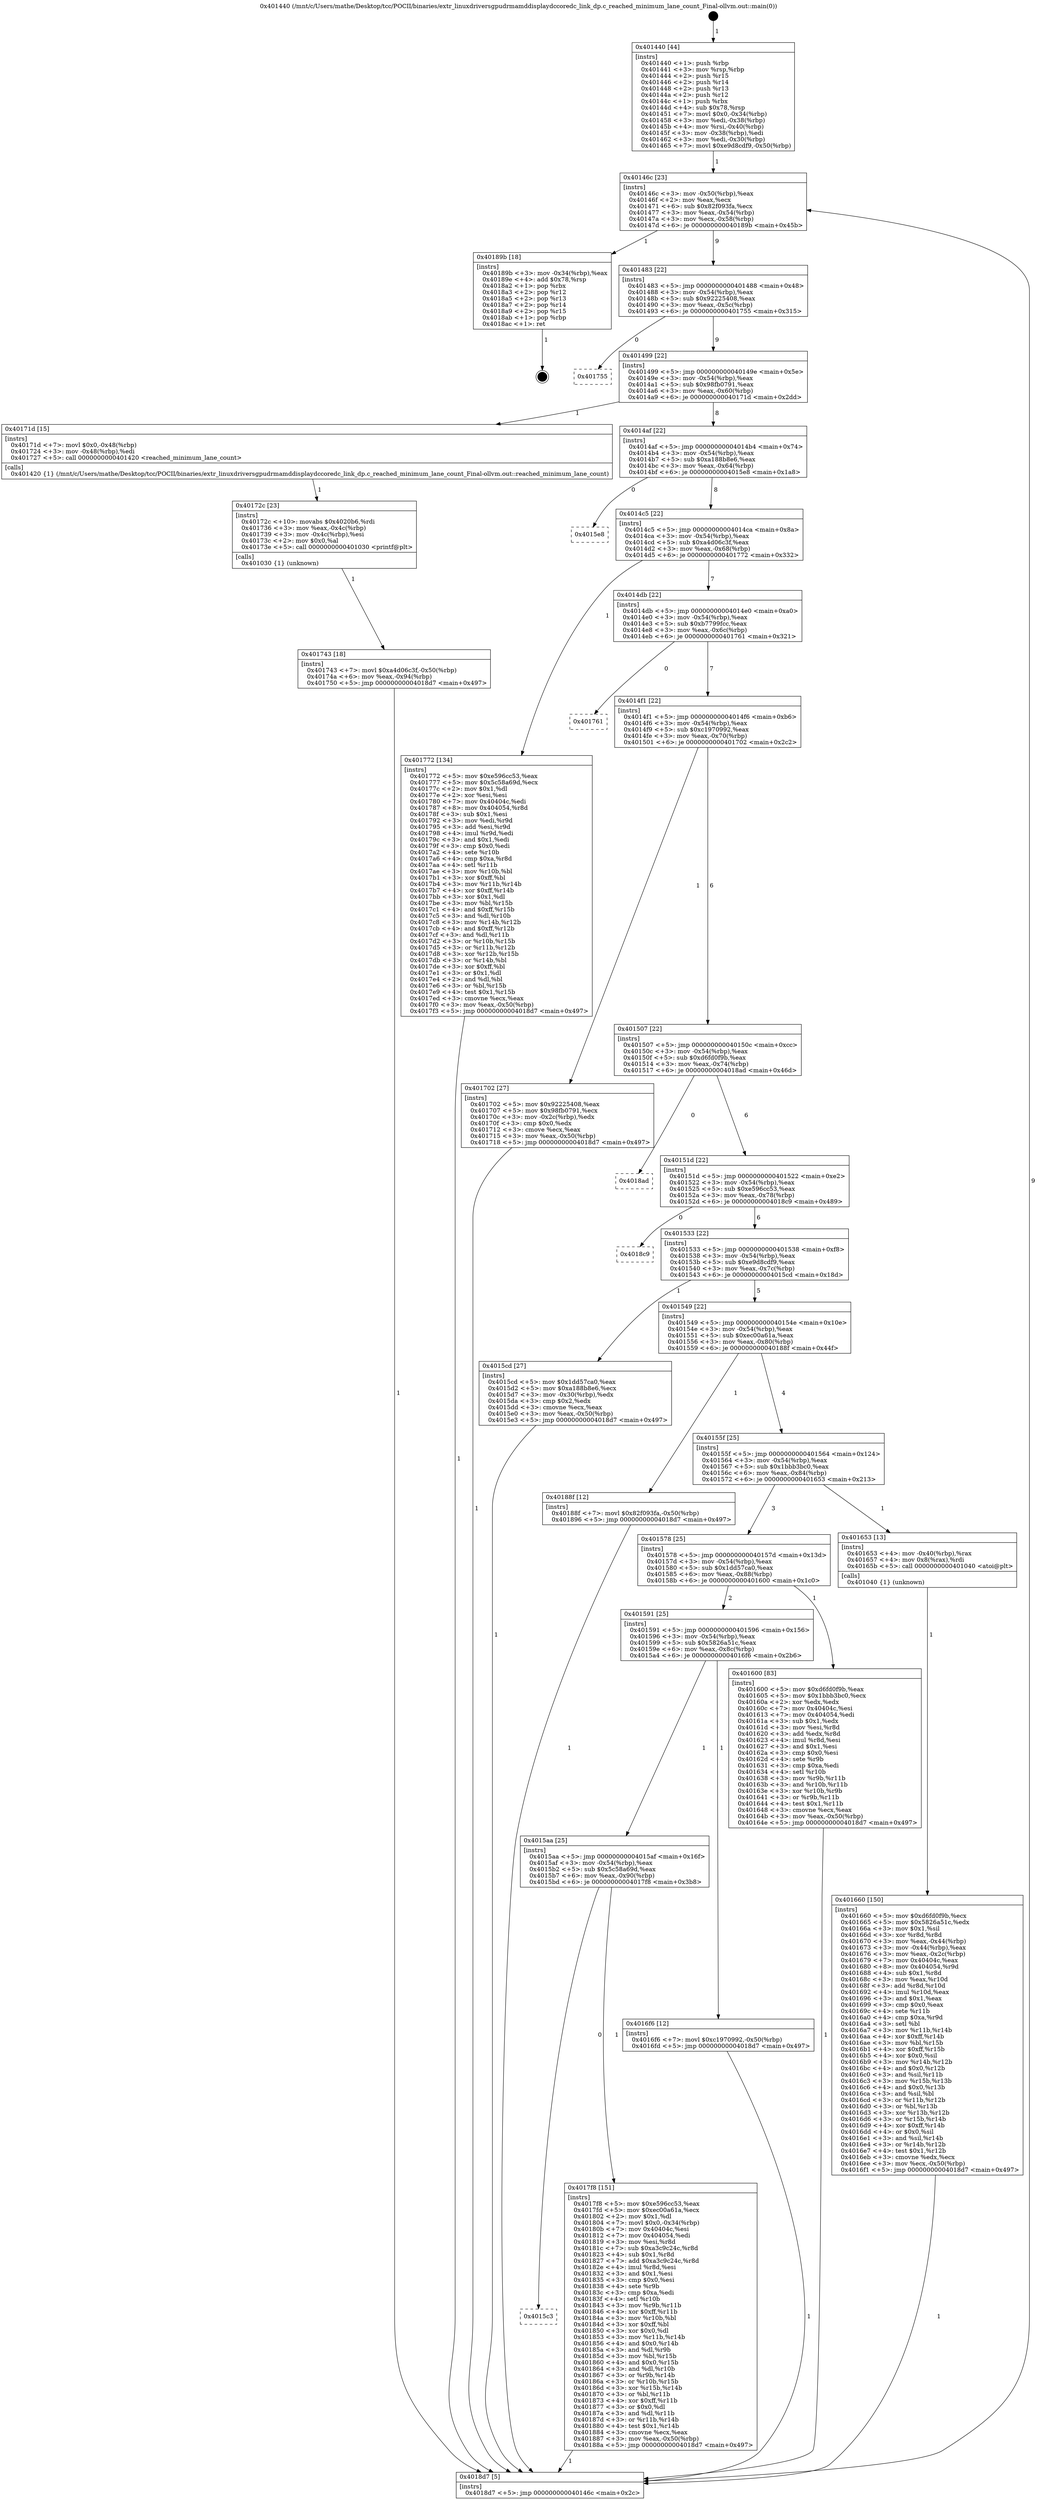 digraph "0x401440" {
  label = "0x401440 (/mnt/c/Users/mathe/Desktop/tcc/POCII/binaries/extr_linuxdriversgpudrmamddisplaydccoredc_link_dp.c_reached_minimum_lane_count_Final-ollvm.out::main(0))"
  labelloc = "t"
  node[shape=record]

  Entry [label="",width=0.3,height=0.3,shape=circle,fillcolor=black,style=filled]
  "0x40146c" [label="{
     0x40146c [23]\l
     | [instrs]\l
     &nbsp;&nbsp;0x40146c \<+3\>: mov -0x50(%rbp),%eax\l
     &nbsp;&nbsp;0x40146f \<+2\>: mov %eax,%ecx\l
     &nbsp;&nbsp;0x401471 \<+6\>: sub $0x82f093fa,%ecx\l
     &nbsp;&nbsp;0x401477 \<+3\>: mov %eax,-0x54(%rbp)\l
     &nbsp;&nbsp;0x40147a \<+3\>: mov %ecx,-0x58(%rbp)\l
     &nbsp;&nbsp;0x40147d \<+6\>: je 000000000040189b \<main+0x45b\>\l
  }"]
  "0x40189b" [label="{
     0x40189b [18]\l
     | [instrs]\l
     &nbsp;&nbsp;0x40189b \<+3\>: mov -0x34(%rbp),%eax\l
     &nbsp;&nbsp;0x40189e \<+4\>: add $0x78,%rsp\l
     &nbsp;&nbsp;0x4018a2 \<+1\>: pop %rbx\l
     &nbsp;&nbsp;0x4018a3 \<+2\>: pop %r12\l
     &nbsp;&nbsp;0x4018a5 \<+2\>: pop %r13\l
     &nbsp;&nbsp;0x4018a7 \<+2\>: pop %r14\l
     &nbsp;&nbsp;0x4018a9 \<+2\>: pop %r15\l
     &nbsp;&nbsp;0x4018ab \<+1\>: pop %rbp\l
     &nbsp;&nbsp;0x4018ac \<+1\>: ret\l
  }"]
  "0x401483" [label="{
     0x401483 [22]\l
     | [instrs]\l
     &nbsp;&nbsp;0x401483 \<+5\>: jmp 0000000000401488 \<main+0x48\>\l
     &nbsp;&nbsp;0x401488 \<+3\>: mov -0x54(%rbp),%eax\l
     &nbsp;&nbsp;0x40148b \<+5\>: sub $0x92225408,%eax\l
     &nbsp;&nbsp;0x401490 \<+3\>: mov %eax,-0x5c(%rbp)\l
     &nbsp;&nbsp;0x401493 \<+6\>: je 0000000000401755 \<main+0x315\>\l
  }"]
  Exit [label="",width=0.3,height=0.3,shape=circle,fillcolor=black,style=filled,peripheries=2]
  "0x401755" [label="{
     0x401755\l
  }", style=dashed]
  "0x401499" [label="{
     0x401499 [22]\l
     | [instrs]\l
     &nbsp;&nbsp;0x401499 \<+5\>: jmp 000000000040149e \<main+0x5e\>\l
     &nbsp;&nbsp;0x40149e \<+3\>: mov -0x54(%rbp),%eax\l
     &nbsp;&nbsp;0x4014a1 \<+5\>: sub $0x98fb0791,%eax\l
     &nbsp;&nbsp;0x4014a6 \<+3\>: mov %eax,-0x60(%rbp)\l
     &nbsp;&nbsp;0x4014a9 \<+6\>: je 000000000040171d \<main+0x2dd\>\l
  }"]
  "0x4015c3" [label="{
     0x4015c3\l
  }", style=dashed]
  "0x40171d" [label="{
     0x40171d [15]\l
     | [instrs]\l
     &nbsp;&nbsp;0x40171d \<+7\>: movl $0x0,-0x48(%rbp)\l
     &nbsp;&nbsp;0x401724 \<+3\>: mov -0x48(%rbp),%edi\l
     &nbsp;&nbsp;0x401727 \<+5\>: call 0000000000401420 \<reached_minimum_lane_count\>\l
     | [calls]\l
     &nbsp;&nbsp;0x401420 \{1\} (/mnt/c/Users/mathe/Desktop/tcc/POCII/binaries/extr_linuxdriversgpudrmamddisplaydccoredc_link_dp.c_reached_minimum_lane_count_Final-ollvm.out::reached_minimum_lane_count)\l
  }"]
  "0x4014af" [label="{
     0x4014af [22]\l
     | [instrs]\l
     &nbsp;&nbsp;0x4014af \<+5\>: jmp 00000000004014b4 \<main+0x74\>\l
     &nbsp;&nbsp;0x4014b4 \<+3\>: mov -0x54(%rbp),%eax\l
     &nbsp;&nbsp;0x4014b7 \<+5\>: sub $0xa188b8e6,%eax\l
     &nbsp;&nbsp;0x4014bc \<+3\>: mov %eax,-0x64(%rbp)\l
     &nbsp;&nbsp;0x4014bf \<+6\>: je 00000000004015e8 \<main+0x1a8\>\l
  }"]
  "0x4017f8" [label="{
     0x4017f8 [151]\l
     | [instrs]\l
     &nbsp;&nbsp;0x4017f8 \<+5\>: mov $0xe596cc53,%eax\l
     &nbsp;&nbsp;0x4017fd \<+5\>: mov $0xec00a61a,%ecx\l
     &nbsp;&nbsp;0x401802 \<+2\>: mov $0x1,%dl\l
     &nbsp;&nbsp;0x401804 \<+7\>: movl $0x0,-0x34(%rbp)\l
     &nbsp;&nbsp;0x40180b \<+7\>: mov 0x40404c,%esi\l
     &nbsp;&nbsp;0x401812 \<+7\>: mov 0x404054,%edi\l
     &nbsp;&nbsp;0x401819 \<+3\>: mov %esi,%r8d\l
     &nbsp;&nbsp;0x40181c \<+7\>: sub $0xa3c9c24c,%r8d\l
     &nbsp;&nbsp;0x401823 \<+4\>: sub $0x1,%r8d\l
     &nbsp;&nbsp;0x401827 \<+7\>: add $0xa3c9c24c,%r8d\l
     &nbsp;&nbsp;0x40182e \<+4\>: imul %r8d,%esi\l
     &nbsp;&nbsp;0x401832 \<+3\>: and $0x1,%esi\l
     &nbsp;&nbsp;0x401835 \<+3\>: cmp $0x0,%esi\l
     &nbsp;&nbsp;0x401838 \<+4\>: sete %r9b\l
     &nbsp;&nbsp;0x40183c \<+3\>: cmp $0xa,%edi\l
     &nbsp;&nbsp;0x40183f \<+4\>: setl %r10b\l
     &nbsp;&nbsp;0x401843 \<+3\>: mov %r9b,%r11b\l
     &nbsp;&nbsp;0x401846 \<+4\>: xor $0xff,%r11b\l
     &nbsp;&nbsp;0x40184a \<+3\>: mov %r10b,%bl\l
     &nbsp;&nbsp;0x40184d \<+3\>: xor $0xff,%bl\l
     &nbsp;&nbsp;0x401850 \<+3\>: xor $0x0,%dl\l
     &nbsp;&nbsp;0x401853 \<+3\>: mov %r11b,%r14b\l
     &nbsp;&nbsp;0x401856 \<+4\>: and $0x0,%r14b\l
     &nbsp;&nbsp;0x40185a \<+3\>: and %dl,%r9b\l
     &nbsp;&nbsp;0x40185d \<+3\>: mov %bl,%r15b\l
     &nbsp;&nbsp;0x401860 \<+4\>: and $0x0,%r15b\l
     &nbsp;&nbsp;0x401864 \<+3\>: and %dl,%r10b\l
     &nbsp;&nbsp;0x401867 \<+3\>: or %r9b,%r14b\l
     &nbsp;&nbsp;0x40186a \<+3\>: or %r10b,%r15b\l
     &nbsp;&nbsp;0x40186d \<+3\>: xor %r15b,%r14b\l
     &nbsp;&nbsp;0x401870 \<+3\>: or %bl,%r11b\l
     &nbsp;&nbsp;0x401873 \<+4\>: xor $0xff,%r11b\l
     &nbsp;&nbsp;0x401877 \<+3\>: or $0x0,%dl\l
     &nbsp;&nbsp;0x40187a \<+3\>: and %dl,%r11b\l
     &nbsp;&nbsp;0x40187d \<+3\>: or %r11b,%r14b\l
     &nbsp;&nbsp;0x401880 \<+4\>: test $0x1,%r14b\l
     &nbsp;&nbsp;0x401884 \<+3\>: cmovne %ecx,%eax\l
     &nbsp;&nbsp;0x401887 \<+3\>: mov %eax,-0x50(%rbp)\l
     &nbsp;&nbsp;0x40188a \<+5\>: jmp 00000000004018d7 \<main+0x497\>\l
  }"]
  "0x4015e8" [label="{
     0x4015e8\l
  }", style=dashed]
  "0x4014c5" [label="{
     0x4014c5 [22]\l
     | [instrs]\l
     &nbsp;&nbsp;0x4014c5 \<+5\>: jmp 00000000004014ca \<main+0x8a\>\l
     &nbsp;&nbsp;0x4014ca \<+3\>: mov -0x54(%rbp),%eax\l
     &nbsp;&nbsp;0x4014cd \<+5\>: sub $0xa4d06c3f,%eax\l
     &nbsp;&nbsp;0x4014d2 \<+3\>: mov %eax,-0x68(%rbp)\l
     &nbsp;&nbsp;0x4014d5 \<+6\>: je 0000000000401772 \<main+0x332\>\l
  }"]
  "0x401743" [label="{
     0x401743 [18]\l
     | [instrs]\l
     &nbsp;&nbsp;0x401743 \<+7\>: movl $0xa4d06c3f,-0x50(%rbp)\l
     &nbsp;&nbsp;0x40174a \<+6\>: mov %eax,-0x94(%rbp)\l
     &nbsp;&nbsp;0x401750 \<+5\>: jmp 00000000004018d7 \<main+0x497\>\l
  }"]
  "0x401772" [label="{
     0x401772 [134]\l
     | [instrs]\l
     &nbsp;&nbsp;0x401772 \<+5\>: mov $0xe596cc53,%eax\l
     &nbsp;&nbsp;0x401777 \<+5\>: mov $0x5c58a69d,%ecx\l
     &nbsp;&nbsp;0x40177c \<+2\>: mov $0x1,%dl\l
     &nbsp;&nbsp;0x40177e \<+2\>: xor %esi,%esi\l
     &nbsp;&nbsp;0x401780 \<+7\>: mov 0x40404c,%edi\l
     &nbsp;&nbsp;0x401787 \<+8\>: mov 0x404054,%r8d\l
     &nbsp;&nbsp;0x40178f \<+3\>: sub $0x1,%esi\l
     &nbsp;&nbsp;0x401792 \<+3\>: mov %edi,%r9d\l
     &nbsp;&nbsp;0x401795 \<+3\>: add %esi,%r9d\l
     &nbsp;&nbsp;0x401798 \<+4\>: imul %r9d,%edi\l
     &nbsp;&nbsp;0x40179c \<+3\>: and $0x1,%edi\l
     &nbsp;&nbsp;0x40179f \<+3\>: cmp $0x0,%edi\l
     &nbsp;&nbsp;0x4017a2 \<+4\>: sete %r10b\l
     &nbsp;&nbsp;0x4017a6 \<+4\>: cmp $0xa,%r8d\l
     &nbsp;&nbsp;0x4017aa \<+4\>: setl %r11b\l
     &nbsp;&nbsp;0x4017ae \<+3\>: mov %r10b,%bl\l
     &nbsp;&nbsp;0x4017b1 \<+3\>: xor $0xff,%bl\l
     &nbsp;&nbsp;0x4017b4 \<+3\>: mov %r11b,%r14b\l
     &nbsp;&nbsp;0x4017b7 \<+4\>: xor $0xff,%r14b\l
     &nbsp;&nbsp;0x4017bb \<+3\>: xor $0x1,%dl\l
     &nbsp;&nbsp;0x4017be \<+3\>: mov %bl,%r15b\l
     &nbsp;&nbsp;0x4017c1 \<+4\>: and $0xff,%r15b\l
     &nbsp;&nbsp;0x4017c5 \<+3\>: and %dl,%r10b\l
     &nbsp;&nbsp;0x4017c8 \<+3\>: mov %r14b,%r12b\l
     &nbsp;&nbsp;0x4017cb \<+4\>: and $0xff,%r12b\l
     &nbsp;&nbsp;0x4017cf \<+3\>: and %dl,%r11b\l
     &nbsp;&nbsp;0x4017d2 \<+3\>: or %r10b,%r15b\l
     &nbsp;&nbsp;0x4017d5 \<+3\>: or %r11b,%r12b\l
     &nbsp;&nbsp;0x4017d8 \<+3\>: xor %r12b,%r15b\l
     &nbsp;&nbsp;0x4017db \<+3\>: or %r14b,%bl\l
     &nbsp;&nbsp;0x4017de \<+3\>: xor $0xff,%bl\l
     &nbsp;&nbsp;0x4017e1 \<+3\>: or $0x1,%dl\l
     &nbsp;&nbsp;0x4017e4 \<+2\>: and %dl,%bl\l
     &nbsp;&nbsp;0x4017e6 \<+3\>: or %bl,%r15b\l
     &nbsp;&nbsp;0x4017e9 \<+4\>: test $0x1,%r15b\l
     &nbsp;&nbsp;0x4017ed \<+3\>: cmovne %ecx,%eax\l
     &nbsp;&nbsp;0x4017f0 \<+3\>: mov %eax,-0x50(%rbp)\l
     &nbsp;&nbsp;0x4017f3 \<+5\>: jmp 00000000004018d7 \<main+0x497\>\l
  }"]
  "0x4014db" [label="{
     0x4014db [22]\l
     | [instrs]\l
     &nbsp;&nbsp;0x4014db \<+5\>: jmp 00000000004014e0 \<main+0xa0\>\l
     &nbsp;&nbsp;0x4014e0 \<+3\>: mov -0x54(%rbp),%eax\l
     &nbsp;&nbsp;0x4014e3 \<+5\>: sub $0xb7799fcc,%eax\l
     &nbsp;&nbsp;0x4014e8 \<+3\>: mov %eax,-0x6c(%rbp)\l
     &nbsp;&nbsp;0x4014eb \<+6\>: je 0000000000401761 \<main+0x321\>\l
  }"]
  "0x40172c" [label="{
     0x40172c [23]\l
     | [instrs]\l
     &nbsp;&nbsp;0x40172c \<+10\>: movabs $0x4020b6,%rdi\l
     &nbsp;&nbsp;0x401736 \<+3\>: mov %eax,-0x4c(%rbp)\l
     &nbsp;&nbsp;0x401739 \<+3\>: mov -0x4c(%rbp),%esi\l
     &nbsp;&nbsp;0x40173c \<+2\>: mov $0x0,%al\l
     &nbsp;&nbsp;0x40173e \<+5\>: call 0000000000401030 \<printf@plt\>\l
     | [calls]\l
     &nbsp;&nbsp;0x401030 \{1\} (unknown)\l
  }"]
  "0x401761" [label="{
     0x401761\l
  }", style=dashed]
  "0x4014f1" [label="{
     0x4014f1 [22]\l
     | [instrs]\l
     &nbsp;&nbsp;0x4014f1 \<+5\>: jmp 00000000004014f6 \<main+0xb6\>\l
     &nbsp;&nbsp;0x4014f6 \<+3\>: mov -0x54(%rbp),%eax\l
     &nbsp;&nbsp;0x4014f9 \<+5\>: sub $0xc1970992,%eax\l
     &nbsp;&nbsp;0x4014fe \<+3\>: mov %eax,-0x70(%rbp)\l
     &nbsp;&nbsp;0x401501 \<+6\>: je 0000000000401702 \<main+0x2c2\>\l
  }"]
  "0x4015aa" [label="{
     0x4015aa [25]\l
     | [instrs]\l
     &nbsp;&nbsp;0x4015aa \<+5\>: jmp 00000000004015af \<main+0x16f\>\l
     &nbsp;&nbsp;0x4015af \<+3\>: mov -0x54(%rbp),%eax\l
     &nbsp;&nbsp;0x4015b2 \<+5\>: sub $0x5c58a69d,%eax\l
     &nbsp;&nbsp;0x4015b7 \<+6\>: mov %eax,-0x90(%rbp)\l
     &nbsp;&nbsp;0x4015bd \<+6\>: je 00000000004017f8 \<main+0x3b8\>\l
  }"]
  "0x401702" [label="{
     0x401702 [27]\l
     | [instrs]\l
     &nbsp;&nbsp;0x401702 \<+5\>: mov $0x92225408,%eax\l
     &nbsp;&nbsp;0x401707 \<+5\>: mov $0x98fb0791,%ecx\l
     &nbsp;&nbsp;0x40170c \<+3\>: mov -0x2c(%rbp),%edx\l
     &nbsp;&nbsp;0x40170f \<+3\>: cmp $0x0,%edx\l
     &nbsp;&nbsp;0x401712 \<+3\>: cmove %ecx,%eax\l
     &nbsp;&nbsp;0x401715 \<+3\>: mov %eax,-0x50(%rbp)\l
     &nbsp;&nbsp;0x401718 \<+5\>: jmp 00000000004018d7 \<main+0x497\>\l
  }"]
  "0x401507" [label="{
     0x401507 [22]\l
     | [instrs]\l
     &nbsp;&nbsp;0x401507 \<+5\>: jmp 000000000040150c \<main+0xcc\>\l
     &nbsp;&nbsp;0x40150c \<+3\>: mov -0x54(%rbp),%eax\l
     &nbsp;&nbsp;0x40150f \<+5\>: sub $0xd6fd0f9b,%eax\l
     &nbsp;&nbsp;0x401514 \<+3\>: mov %eax,-0x74(%rbp)\l
     &nbsp;&nbsp;0x401517 \<+6\>: je 00000000004018ad \<main+0x46d\>\l
  }"]
  "0x4016f6" [label="{
     0x4016f6 [12]\l
     | [instrs]\l
     &nbsp;&nbsp;0x4016f6 \<+7\>: movl $0xc1970992,-0x50(%rbp)\l
     &nbsp;&nbsp;0x4016fd \<+5\>: jmp 00000000004018d7 \<main+0x497\>\l
  }"]
  "0x4018ad" [label="{
     0x4018ad\l
  }", style=dashed]
  "0x40151d" [label="{
     0x40151d [22]\l
     | [instrs]\l
     &nbsp;&nbsp;0x40151d \<+5\>: jmp 0000000000401522 \<main+0xe2\>\l
     &nbsp;&nbsp;0x401522 \<+3\>: mov -0x54(%rbp),%eax\l
     &nbsp;&nbsp;0x401525 \<+5\>: sub $0xe596cc53,%eax\l
     &nbsp;&nbsp;0x40152a \<+3\>: mov %eax,-0x78(%rbp)\l
     &nbsp;&nbsp;0x40152d \<+6\>: je 00000000004018c9 \<main+0x489\>\l
  }"]
  "0x401660" [label="{
     0x401660 [150]\l
     | [instrs]\l
     &nbsp;&nbsp;0x401660 \<+5\>: mov $0xd6fd0f9b,%ecx\l
     &nbsp;&nbsp;0x401665 \<+5\>: mov $0x5826a51c,%edx\l
     &nbsp;&nbsp;0x40166a \<+3\>: mov $0x1,%sil\l
     &nbsp;&nbsp;0x40166d \<+3\>: xor %r8d,%r8d\l
     &nbsp;&nbsp;0x401670 \<+3\>: mov %eax,-0x44(%rbp)\l
     &nbsp;&nbsp;0x401673 \<+3\>: mov -0x44(%rbp),%eax\l
     &nbsp;&nbsp;0x401676 \<+3\>: mov %eax,-0x2c(%rbp)\l
     &nbsp;&nbsp;0x401679 \<+7\>: mov 0x40404c,%eax\l
     &nbsp;&nbsp;0x401680 \<+8\>: mov 0x404054,%r9d\l
     &nbsp;&nbsp;0x401688 \<+4\>: sub $0x1,%r8d\l
     &nbsp;&nbsp;0x40168c \<+3\>: mov %eax,%r10d\l
     &nbsp;&nbsp;0x40168f \<+3\>: add %r8d,%r10d\l
     &nbsp;&nbsp;0x401692 \<+4\>: imul %r10d,%eax\l
     &nbsp;&nbsp;0x401696 \<+3\>: and $0x1,%eax\l
     &nbsp;&nbsp;0x401699 \<+3\>: cmp $0x0,%eax\l
     &nbsp;&nbsp;0x40169c \<+4\>: sete %r11b\l
     &nbsp;&nbsp;0x4016a0 \<+4\>: cmp $0xa,%r9d\l
     &nbsp;&nbsp;0x4016a4 \<+3\>: setl %bl\l
     &nbsp;&nbsp;0x4016a7 \<+3\>: mov %r11b,%r14b\l
     &nbsp;&nbsp;0x4016aa \<+4\>: xor $0xff,%r14b\l
     &nbsp;&nbsp;0x4016ae \<+3\>: mov %bl,%r15b\l
     &nbsp;&nbsp;0x4016b1 \<+4\>: xor $0xff,%r15b\l
     &nbsp;&nbsp;0x4016b5 \<+4\>: xor $0x0,%sil\l
     &nbsp;&nbsp;0x4016b9 \<+3\>: mov %r14b,%r12b\l
     &nbsp;&nbsp;0x4016bc \<+4\>: and $0x0,%r12b\l
     &nbsp;&nbsp;0x4016c0 \<+3\>: and %sil,%r11b\l
     &nbsp;&nbsp;0x4016c3 \<+3\>: mov %r15b,%r13b\l
     &nbsp;&nbsp;0x4016c6 \<+4\>: and $0x0,%r13b\l
     &nbsp;&nbsp;0x4016ca \<+3\>: and %sil,%bl\l
     &nbsp;&nbsp;0x4016cd \<+3\>: or %r11b,%r12b\l
     &nbsp;&nbsp;0x4016d0 \<+3\>: or %bl,%r13b\l
     &nbsp;&nbsp;0x4016d3 \<+3\>: xor %r13b,%r12b\l
     &nbsp;&nbsp;0x4016d6 \<+3\>: or %r15b,%r14b\l
     &nbsp;&nbsp;0x4016d9 \<+4\>: xor $0xff,%r14b\l
     &nbsp;&nbsp;0x4016dd \<+4\>: or $0x0,%sil\l
     &nbsp;&nbsp;0x4016e1 \<+3\>: and %sil,%r14b\l
     &nbsp;&nbsp;0x4016e4 \<+3\>: or %r14b,%r12b\l
     &nbsp;&nbsp;0x4016e7 \<+4\>: test $0x1,%r12b\l
     &nbsp;&nbsp;0x4016eb \<+3\>: cmovne %edx,%ecx\l
     &nbsp;&nbsp;0x4016ee \<+3\>: mov %ecx,-0x50(%rbp)\l
     &nbsp;&nbsp;0x4016f1 \<+5\>: jmp 00000000004018d7 \<main+0x497\>\l
  }"]
  "0x4018c9" [label="{
     0x4018c9\l
  }", style=dashed]
  "0x401533" [label="{
     0x401533 [22]\l
     | [instrs]\l
     &nbsp;&nbsp;0x401533 \<+5\>: jmp 0000000000401538 \<main+0xf8\>\l
     &nbsp;&nbsp;0x401538 \<+3\>: mov -0x54(%rbp),%eax\l
     &nbsp;&nbsp;0x40153b \<+5\>: sub $0xe9d8cdf9,%eax\l
     &nbsp;&nbsp;0x401540 \<+3\>: mov %eax,-0x7c(%rbp)\l
     &nbsp;&nbsp;0x401543 \<+6\>: je 00000000004015cd \<main+0x18d\>\l
  }"]
  "0x401591" [label="{
     0x401591 [25]\l
     | [instrs]\l
     &nbsp;&nbsp;0x401591 \<+5\>: jmp 0000000000401596 \<main+0x156\>\l
     &nbsp;&nbsp;0x401596 \<+3\>: mov -0x54(%rbp),%eax\l
     &nbsp;&nbsp;0x401599 \<+5\>: sub $0x5826a51c,%eax\l
     &nbsp;&nbsp;0x40159e \<+6\>: mov %eax,-0x8c(%rbp)\l
     &nbsp;&nbsp;0x4015a4 \<+6\>: je 00000000004016f6 \<main+0x2b6\>\l
  }"]
  "0x4015cd" [label="{
     0x4015cd [27]\l
     | [instrs]\l
     &nbsp;&nbsp;0x4015cd \<+5\>: mov $0x1dd57ca0,%eax\l
     &nbsp;&nbsp;0x4015d2 \<+5\>: mov $0xa188b8e6,%ecx\l
     &nbsp;&nbsp;0x4015d7 \<+3\>: mov -0x30(%rbp),%edx\l
     &nbsp;&nbsp;0x4015da \<+3\>: cmp $0x2,%edx\l
     &nbsp;&nbsp;0x4015dd \<+3\>: cmovne %ecx,%eax\l
     &nbsp;&nbsp;0x4015e0 \<+3\>: mov %eax,-0x50(%rbp)\l
     &nbsp;&nbsp;0x4015e3 \<+5\>: jmp 00000000004018d7 \<main+0x497\>\l
  }"]
  "0x401549" [label="{
     0x401549 [22]\l
     | [instrs]\l
     &nbsp;&nbsp;0x401549 \<+5\>: jmp 000000000040154e \<main+0x10e\>\l
     &nbsp;&nbsp;0x40154e \<+3\>: mov -0x54(%rbp),%eax\l
     &nbsp;&nbsp;0x401551 \<+5\>: sub $0xec00a61a,%eax\l
     &nbsp;&nbsp;0x401556 \<+3\>: mov %eax,-0x80(%rbp)\l
     &nbsp;&nbsp;0x401559 \<+6\>: je 000000000040188f \<main+0x44f\>\l
  }"]
  "0x4018d7" [label="{
     0x4018d7 [5]\l
     | [instrs]\l
     &nbsp;&nbsp;0x4018d7 \<+5\>: jmp 000000000040146c \<main+0x2c\>\l
  }"]
  "0x401440" [label="{
     0x401440 [44]\l
     | [instrs]\l
     &nbsp;&nbsp;0x401440 \<+1\>: push %rbp\l
     &nbsp;&nbsp;0x401441 \<+3\>: mov %rsp,%rbp\l
     &nbsp;&nbsp;0x401444 \<+2\>: push %r15\l
     &nbsp;&nbsp;0x401446 \<+2\>: push %r14\l
     &nbsp;&nbsp;0x401448 \<+2\>: push %r13\l
     &nbsp;&nbsp;0x40144a \<+2\>: push %r12\l
     &nbsp;&nbsp;0x40144c \<+1\>: push %rbx\l
     &nbsp;&nbsp;0x40144d \<+4\>: sub $0x78,%rsp\l
     &nbsp;&nbsp;0x401451 \<+7\>: movl $0x0,-0x34(%rbp)\l
     &nbsp;&nbsp;0x401458 \<+3\>: mov %edi,-0x38(%rbp)\l
     &nbsp;&nbsp;0x40145b \<+4\>: mov %rsi,-0x40(%rbp)\l
     &nbsp;&nbsp;0x40145f \<+3\>: mov -0x38(%rbp),%edi\l
     &nbsp;&nbsp;0x401462 \<+3\>: mov %edi,-0x30(%rbp)\l
     &nbsp;&nbsp;0x401465 \<+7\>: movl $0xe9d8cdf9,-0x50(%rbp)\l
  }"]
  "0x401600" [label="{
     0x401600 [83]\l
     | [instrs]\l
     &nbsp;&nbsp;0x401600 \<+5\>: mov $0xd6fd0f9b,%eax\l
     &nbsp;&nbsp;0x401605 \<+5\>: mov $0x1bbb3bc0,%ecx\l
     &nbsp;&nbsp;0x40160a \<+2\>: xor %edx,%edx\l
     &nbsp;&nbsp;0x40160c \<+7\>: mov 0x40404c,%esi\l
     &nbsp;&nbsp;0x401613 \<+7\>: mov 0x404054,%edi\l
     &nbsp;&nbsp;0x40161a \<+3\>: sub $0x1,%edx\l
     &nbsp;&nbsp;0x40161d \<+3\>: mov %esi,%r8d\l
     &nbsp;&nbsp;0x401620 \<+3\>: add %edx,%r8d\l
     &nbsp;&nbsp;0x401623 \<+4\>: imul %r8d,%esi\l
     &nbsp;&nbsp;0x401627 \<+3\>: and $0x1,%esi\l
     &nbsp;&nbsp;0x40162a \<+3\>: cmp $0x0,%esi\l
     &nbsp;&nbsp;0x40162d \<+4\>: sete %r9b\l
     &nbsp;&nbsp;0x401631 \<+3\>: cmp $0xa,%edi\l
     &nbsp;&nbsp;0x401634 \<+4\>: setl %r10b\l
     &nbsp;&nbsp;0x401638 \<+3\>: mov %r9b,%r11b\l
     &nbsp;&nbsp;0x40163b \<+3\>: and %r10b,%r11b\l
     &nbsp;&nbsp;0x40163e \<+3\>: xor %r10b,%r9b\l
     &nbsp;&nbsp;0x401641 \<+3\>: or %r9b,%r11b\l
     &nbsp;&nbsp;0x401644 \<+4\>: test $0x1,%r11b\l
     &nbsp;&nbsp;0x401648 \<+3\>: cmovne %ecx,%eax\l
     &nbsp;&nbsp;0x40164b \<+3\>: mov %eax,-0x50(%rbp)\l
     &nbsp;&nbsp;0x40164e \<+5\>: jmp 00000000004018d7 \<main+0x497\>\l
  }"]
  "0x40188f" [label="{
     0x40188f [12]\l
     | [instrs]\l
     &nbsp;&nbsp;0x40188f \<+7\>: movl $0x82f093fa,-0x50(%rbp)\l
     &nbsp;&nbsp;0x401896 \<+5\>: jmp 00000000004018d7 \<main+0x497\>\l
  }"]
  "0x40155f" [label="{
     0x40155f [25]\l
     | [instrs]\l
     &nbsp;&nbsp;0x40155f \<+5\>: jmp 0000000000401564 \<main+0x124\>\l
     &nbsp;&nbsp;0x401564 \<+3\>: mov -0x54(%rbp),%eax\l
     &nbsp;&nbsp;0x401567 \<+5\>: sub $0x1bbb3bc0,%eax\l
     &nbsp;&nbsp;0x40156c \<+6\>: mov %eax,-0x84(%rbp)\l
     &nbsp;&nbsp;0x401572 \<+6\>: je 0000000000401653 \<main+0x213\>\l
  }"]
  "0x401578" [label="{
     0x401578 [25]\l
     | [instrs]\l
     &nbsp;&nbsp;0x401578 \<+5\>: jmp 000000000040157d \<main+0x13d\>\l
     &nbsp;&nbsp;0x40157d \<+3\>: mov -0x54(%rbp),%eax\l
     &nbsp;&nbsp;0x401580 \<+5\>: sub $0x1dd57ca0,%eax\l
     &nbsp;&nbsp;0x401585 \<+6\>: mov %eax,-0x88(%rbp)\l
     &nbsp;&nbsp;0x40158b \<+6\>: je 0000000000401600 \<main+0x1c0\>\l
  }"]
  "0x401653" [label="{
     0x401653 [13]\l
     | [instrs]\l
     &nbsp;&nbsp;0x401653 \<+4\>: mov -0x40(%rbp),%rax\l
     &nbsp;&nbsp;0x401657 \<+4\>: mov 0x8(%rax),%rdi\l
     &nbsp;&nbsp;0x40165b \<+5\>: call 0000000000401040 \<atoi@plt\>\l
     | [calls]\l
     &nbsp;&nbsp;0x401040 \{1\} (unknown)\l
  }"]
  Entry -> "0x401440" [label=" 1"]
  "0x40146c" -> "0x40189b" [label=" 1"]
  "0x40146c" -> "0x401483" [label=" 9"]
  "0x40189b" -> Exit [label=" 1"]
  "0x401483" -> "0x401755" [label=" 0"]
  "0x401483" -> "0x401499" [label=" 9"]
  "0x40188f" -> "0x4018d7" [label=" 1"]
  "0x401499" -> "0x40171d" [label=" 1"]
  "0x401499" -> "0x4014af" [label=" 8"]
  "0x4017f8" -> "0x4018d7" [label=" 1"]
  "0x4014af" -> "0x4015e8" [label=" 0"]
  "0x4014af" -> "0x4014c5" [label=" 8"]
  "0x4015aa" -> "0x4015c3" [label=" 0"]
  "0x4014c5" -> "0x401772" [label=" 1"]
  "0x4014c5" -> "0x4014db" [label=" 7"]
  "0x4015aa" -> "0x4017f8" [label=" 1"]
  "0x4014db" -> "0x401761" [label=" 0"]
  "0x4014db" -> "0x4014f1" [label=" 7"]
  "0x401772" -> "0x4018d7" [label=" 1"]
  "0x4014f1" -> "0x401702" [label=" 1"]
  "0x4014f1" -> "0x401507" [label=" 6"]
  "0x401743" -> "0x4018d7" [label=" 1"]
  "0x401507" -> "0x4018ad" [label=" 0"]
  "0x401507" -> "0x40151d" [label=" 6"]
  "0x40172c" -> "0x401743" [label=" 1"]
  "0x40151d" -> "0x4018c9" [label=" 0"]
  "0x40151d" -> "0x401533" [label=" 6"]
  "0x401702" -> "0x4018d7" [label=" 1"]
  "0x401533" -> "0x4015cd" [label=" 1"]
  "0x401533" -> "0x401549" [label=" 5"]
  "0x4015cd" -> "0x4018d7" [label=" 1"]
  "0x401440" -> "0x40146c" [label=" 1"]
  "0x4018d7" -> "0x40146c" [label=" 9"]
  "0x4016f6" -> "0x4018d7" [label=" 1"]
  "0x401549" -> "0x40188f" [label=" 1"]
  "0x401549" -> "0x40155f" [label=" 4"]
  "0x401591" -> "0x4015aa" [label=" 1"]
  "0x40155f" -> "0x401653" [label=" 1"]
  "0x40155f" -> "0x401578" [label=" 3"]
  "0x401591" -> "0x4016f6" [label=" 1"]
  "0x401578" -> "0x401600" [label=" 1"]
  "0x401578" -> "0x401591" [label=" 2"]
  "0x401600" -> "0x4018d7" [label=" 1"]
  "0x401653" -> "0x401660" [label=" 1"]
  "0x401660" -> "0x4018d7" [label=" 1"]
  "0x40171d" -> "0x40172c" [label=" 1"]
}
